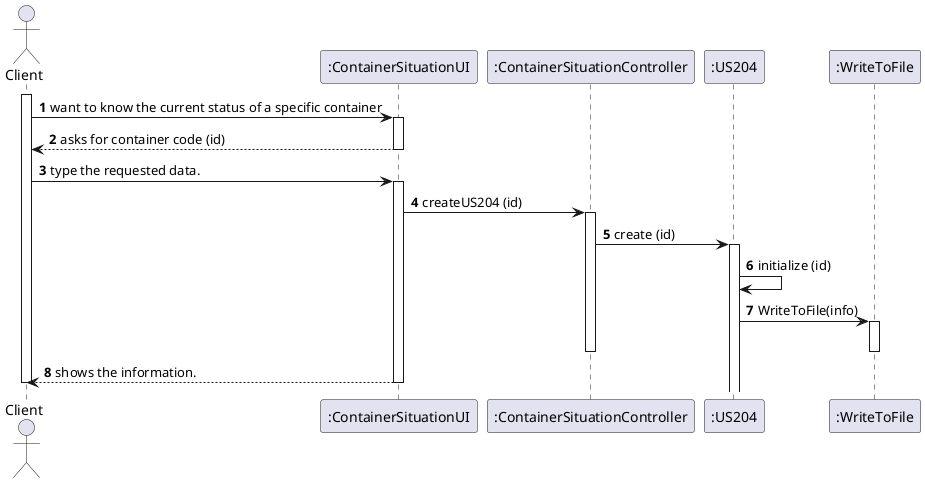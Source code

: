 @startuml
autonumber

actor "Client" as C

participant ":ContainerSituationUI" as CSUI
participant ":ContainerSituationController" as COC
participant ":US204" as US
participant ":WriteToFile" as WT



activate C

C -> CSUI: want to know the current status of a specific container
activate CSUI
CSUI --> C: asks for container code (id)
deactivate CSUI
C -> CSUI:  type the requested data.

activate CSUI
CSUI -> COC: createUS204 (id)
activate COC

COC -> US: create (id)
activate US


US -> US:initialize (id)
US -> WT: WriteToFile(info)
activate WT
deactivate WT


deactivate COC
CSUI --> C: shows the information.

deactivate CSUI
deactivate C
@enduml